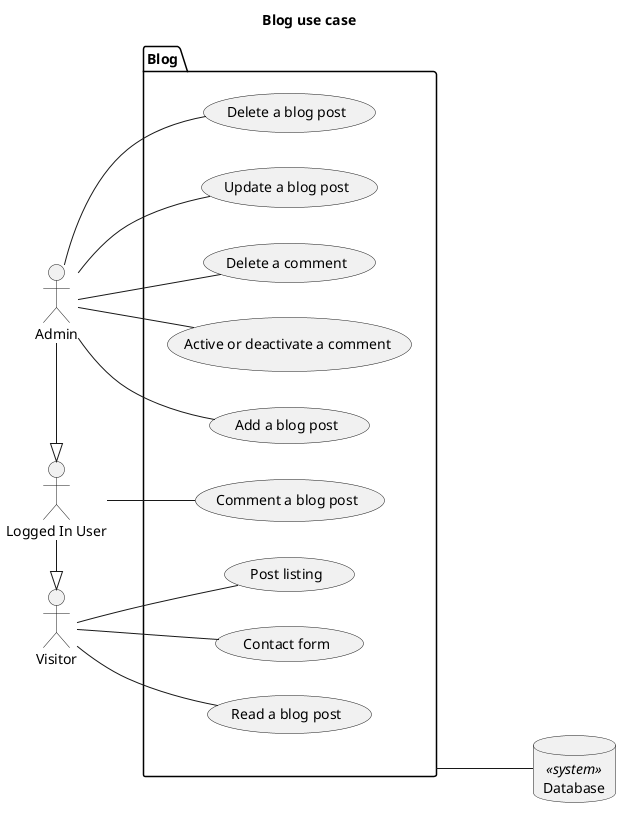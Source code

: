 @startuml
left to right direction

title Blog use case

'  Actors
actor Admin
actor "Logged In User" as User
actor Visitor

' <<system>>
Database Database <<system>>

' Package definition
package Blog {
    usecase "Post listing" as PostListing
    usecase "Add a blog post" as AddBlogPost
    usecase "Delete a blog post" as DeleteBlogPost
    usecase "Update a blog post" as UpdateBlogPost
    usecase "Read a blog post" as ReadBlogPost
    usecase "Delete a comment" as DeleteComment
    usecase "Comment a blog post" as CommentBlogPost
    usecase "Contact form" as ContactForm
    usecase "Active or deactivate a comment" as toggleComment
}

' Relations
Admin -|> User
User -|> Visitor

Visitor -- ReadBlogPost
Visitor -- PostListing
Visitor -- ContactForm

User -- CommentBlogPost

Admin -- AddBlogPost
Admin -- DeleteBlogPost
Admin -- UpdateBlogPost
Admin -- toggleComment

Admin -- DeleteComment

Blog --- Database

@enduml
